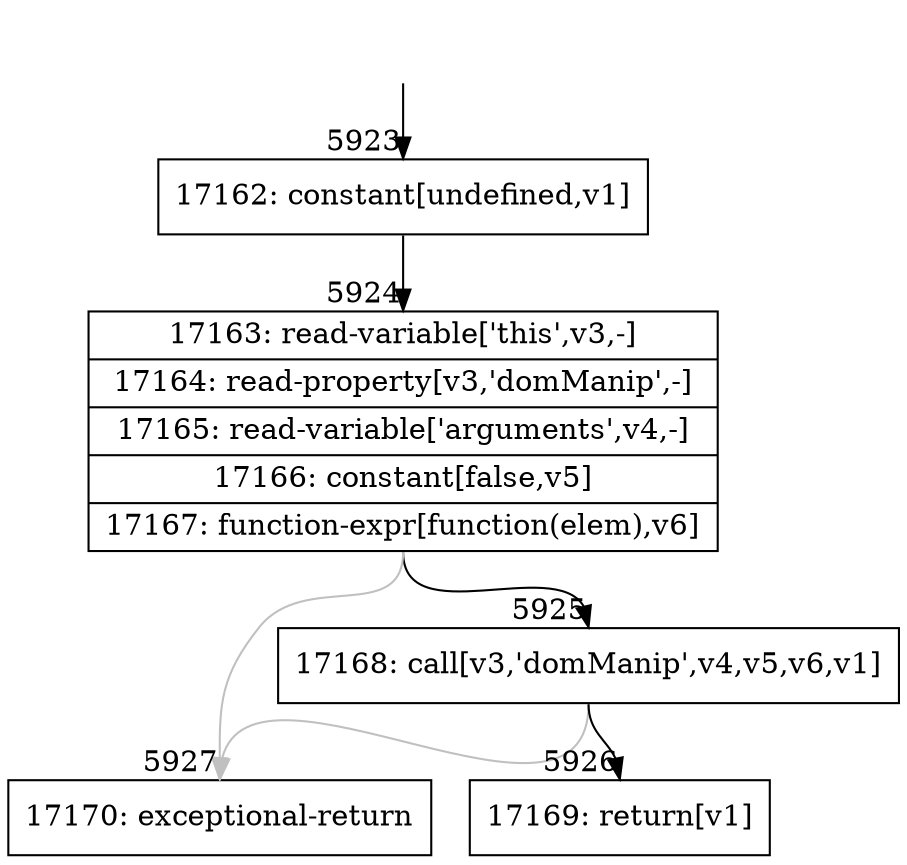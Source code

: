 digraph {
rankdir="TD"
BB_entry389[shape=none,label=""];
BB_entry389 -> BB5923 [tailport=s, headport=n, headlabel="    5923"]
BB5923 [shape=record label="{17162: constant[undefined,v1]}" ] 
BB5923 -> BB5924 [tailport=s, headport=n, headlabel="      5924"]
BB5924 [shape=record label="{17163: read-variable['this',v3,-]|17164: read-property[v3,'domManip',-]|17165: read-variable['arguments',v4,-]|17166: constant[false,v5]|17167: function-expr[function(elem),v6]}" ] 
BB5924 -> BB5925 [tailport=s, headport=n, headlabel="      5925"]
BB5924 -> BB5927 [tailport=s, headport=n, color=gray, headlabel="      5927"]
BB5925 [shape=record label="{17168: call[v3,'domManip',v4,v5,v6,v1]}" ] 
BB5925 -> BB5926 [tailport=s, headport=n, headlabel="      5926"]
BB5925 -> BB5927 [tailport=s, headport=n, color=gray]
BB5926 [shape=record label="{17169: return[v1]}" ] 
BB5927 [shape=record label="{17170: exceptional-return}" ] 
}
